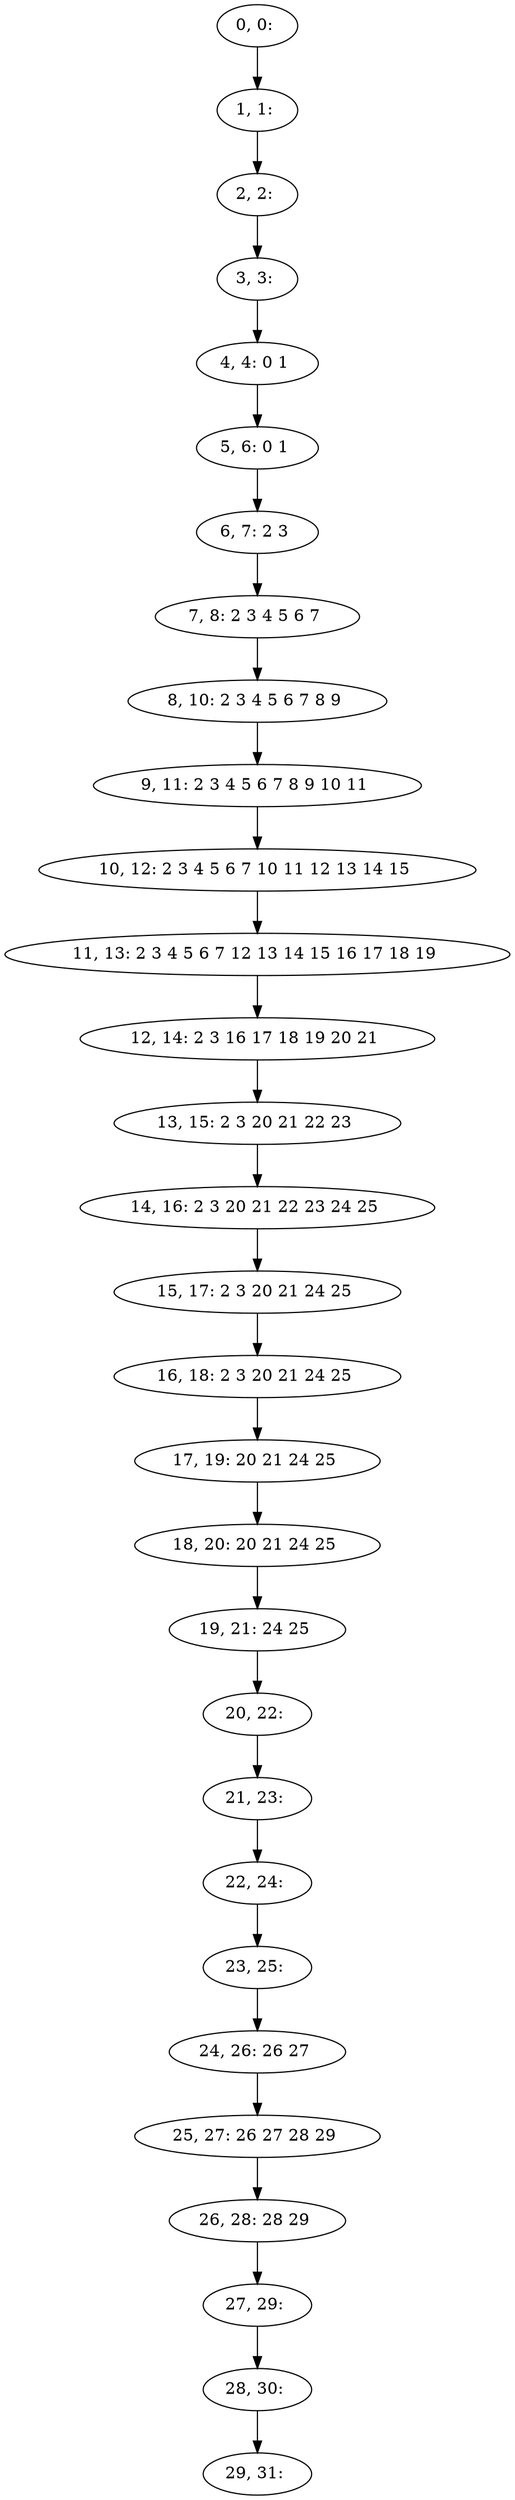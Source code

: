 digraph G {
0[label="0, 0: "];
1[label="1, 1: "];
2[label="2, 2: "];
3[label="3, 3: "];
4[label="4, 4: 0 1 "];
5[label="5, 6: 0 1 "];
6[label="6, 7: 2 3 "];
7[label="7, 8: 2 3 4 5 6 7 "];
8[label="8, 10: 2 3 4 5 6 7 8 9 "];
9[label="9, 11: 2 3 4 5 6 7 8 9 10 11 "];
10[label="10, 12: 2 3 4 5 6 7 10 11 12 13 14 15 "];
11[label="11, 13: 2 3 4 5 6 7 12 13 14 15 16 17 18 19 "];
12[label="12, 14: 2 3 16 17 18 19 20 21 "];
13[label="13, 15: 2 3 20 21 22 23 "];
14[label="14, 16: 2 3 20 21 22 23 24 25 "];
15[label="15, 17: 2 3 20 21 24 25 "];
16[label="16, 18: 2 3 20 21 24 25 "];
17[label="17, 19: 20 21 24 25 "];
18[label="18, 20: 20 21 24 25 "];
19[label="19, 21: 24 25 "];
20[label="20, 22: "];
21[label="21, 23: "];
22[label="22, 24: "];
23[label="23, 25: "];
24[label="24, 26: 26 27 "];
25[label="25, 27: 26 27 28 29 "];
26[label="26, 28: 28 29 "];
27[label="27, 29: "];
28[label="28, 30: "];
29[label="29, 31: "];
0->1 ;
1->2 ;
2->3 ;
3->4 ;
4->5 ;
5->6 ;
6->7 ;
7->8 ;
8->9 ;
9->10 ;
10->11 ;
11->12 ;
12->13 ;
13->14 ;
14->15 ;
15->16 ;
16->17 ;
17->18 ;
18->19 ;
19->20 ;
20->21 ;
21->22 ;
22->23 ;
23->24 ;
24->25 ;
25->26 ;
26->27 ;
27->28 ;
28->29 ;
}
